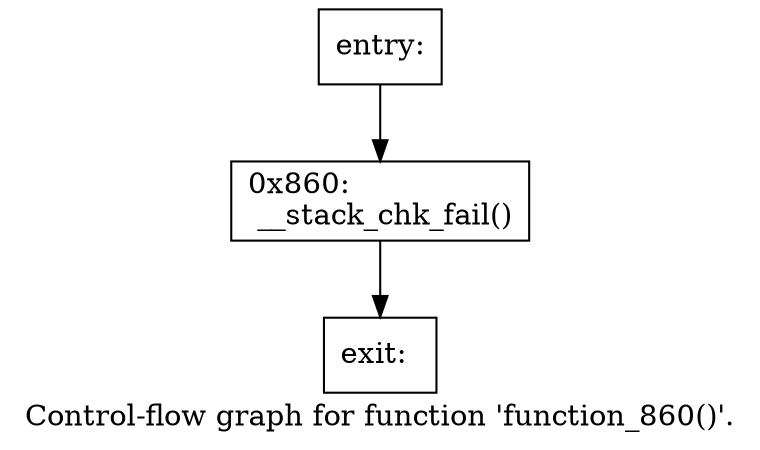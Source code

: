 digraph "Control-flow graph for function 'function_860()'." {
  label="Control-flow graph for function 'function_860()'.";
  node [shape=record];

  Node06F9DDD8 [label="{entry:\l}"];
  Node06F9DDD8 -> Node06F9DEB0;
  Node06F9DEB0 [label="{0x860:\l  __stack_chk_fail()\l}"];
  Node06F9DEB0 -> Node06F9DE68;
  Node06F9DE68 [label="{exit:\l}"];

}
